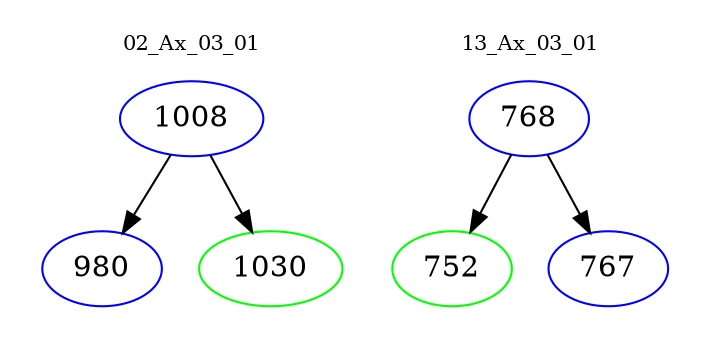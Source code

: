 digraph{
subgraph cluster_0 {
color = white
label = "02_Ax_03_01";
fontsize=10;
T0_1008 [label="1008", color="blue"]
T0_1008 -> T0_980 [color="black"]
T0_980 [label="980", color="blue"]
T0_1008 -> T0_1030 [color="black"]
T0_1030 [label="1030", color="green"]
}
subgraph cluster_1 {
color = white
label = "13_Ax_03_01";
fontsize=10;
T1_768 [label="768", color="blue"]
T1_768 -> T1_752 [color="black"]
T1_752 [label="752", color="green"]
T1_768 -> T1_767 [color="black"]
T1_767 [label="767", color="blue"]
}
}
